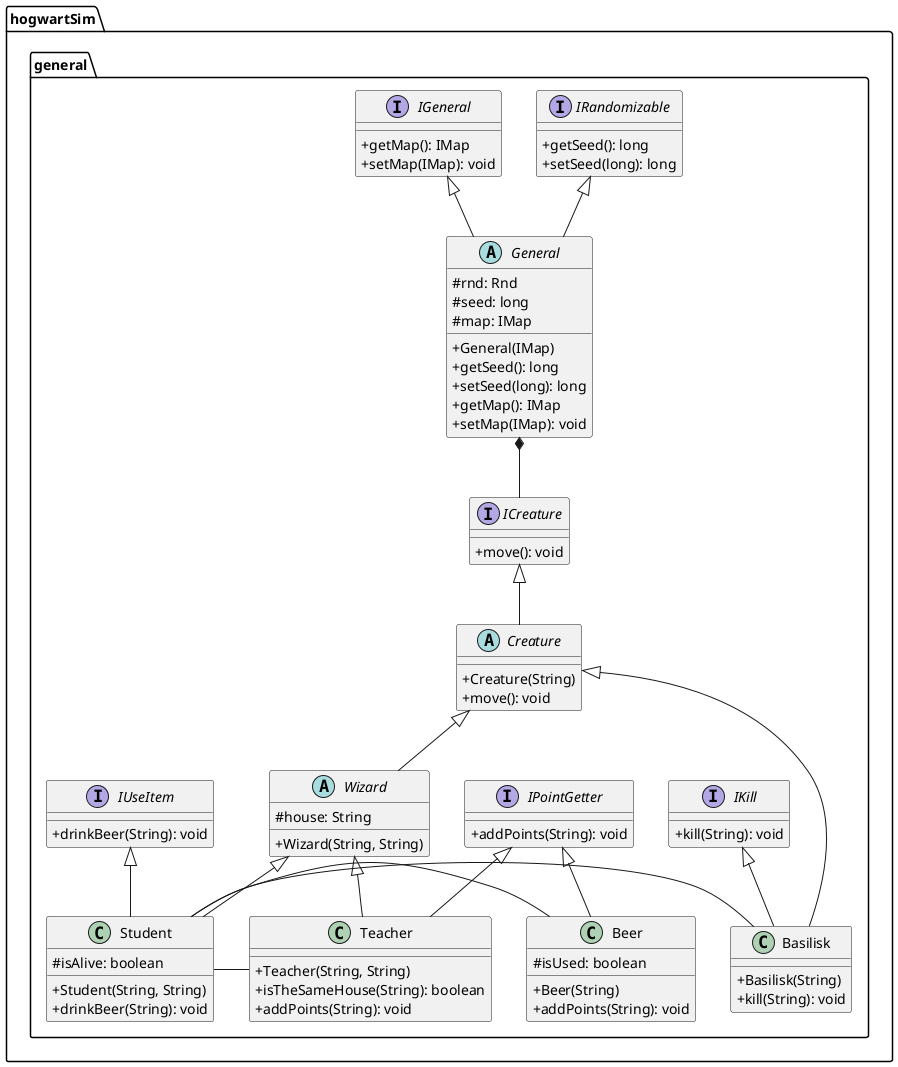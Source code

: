 @startuml
'https://plantuml.com/object-diagram
skinparam classAttributeIconSize 0

package "hogwartSim.general" {

    interface IRandomizable{
        +getSeed(): long
        +setSeed(long): long
    }
    interface IGeneral{
        +getMap(): IMap
        +setMap(IMap): void
    }
    abstract class "General"{
        #rnd: Rnd
        #seed: long
        #map: IMap

        +General(IMap)
        +getSeed(): long
        +setSeed(long): long
        +getMap(): IMap
        +setMap(IMap): void
    }
    interface ICreature{
        +move(): void
    }
    abstract class Creature{
        +Creature(String)
        +move(): void
    }
'class House{
'   #memberList: List<Wizard>
'   -sortingHat(String): String
'}
    interface IKill{
        +kill(String): void
    }
    class Basilisk{
        +Basilisk(String)
        +kill(String): void
    }
    interface IUseItem{
        +drinkBeer(String): void
    }
    abstract class Wizard{
        #house: String

        +Wizard(String, String)
    }
    class Student{
        #isAlive: boolean

        +Student(String, String)
        +drinkBeer(String): void
    }
    interface IPointGetter{
        +addPoints(String): void
    }
    class Teacher{
        +Teacher(String, String)
        +isTheSameHouse(String): boolean
        +addPoints(String): void
    }
    class Beer{
        #isUsed: boolean

        +Beer(String)
        +addPoints(String): void
        'zgodnie z wykładem to klasa powinna deycdować sama o własnych wartościach
        'czyli trzebaby przenieść metody kill i drink?
    }
IGeneral <|-- General
IRandomizable <|-- General
IKill <|-- Basilisk
'House *-- Wizard
IPointGetter <|-- Teacher
IPointGetter <|-- Beer
General *-- ICreature
ICreature <|-- Creature
Creature <|-- Basilisk
Creature <|-- Wizard
Wizard <|-- Teacher
Wizard <|-- Student
IUseItem <|-- Student
Student - Teacher
Student - Beer
Student - Basilisk
}
@enduml